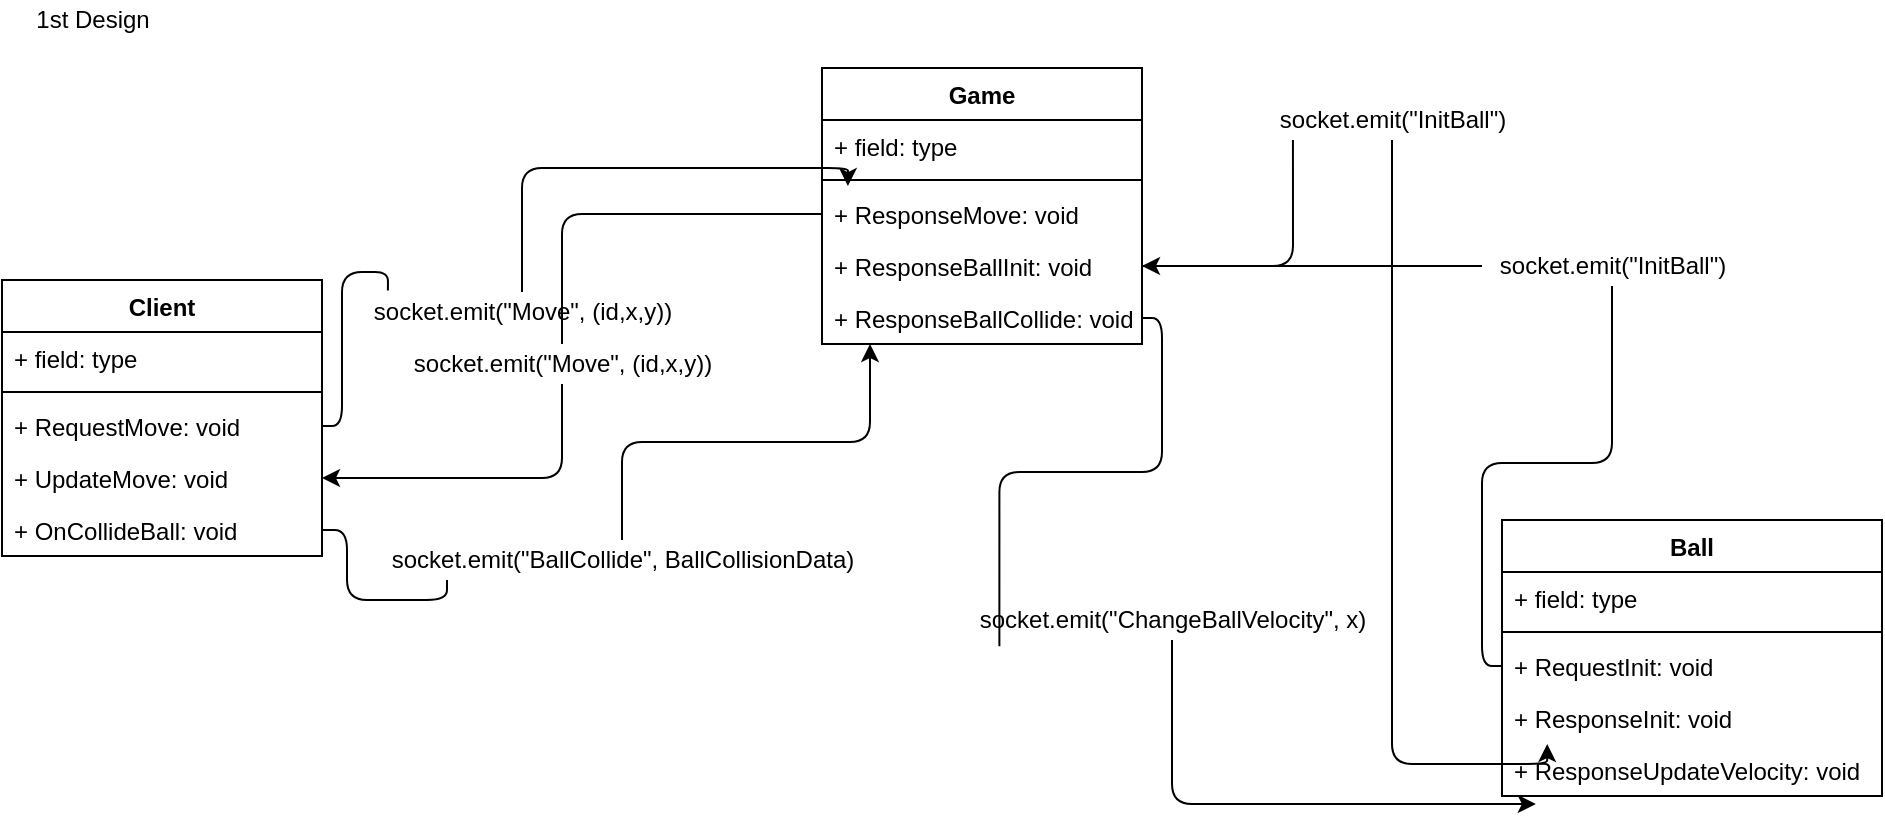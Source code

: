 <mxfile>
    <diagram id="Ae2SCW-RwxNat80h3gMZ" name="Page-1">
        <mxGraphModel dx="1113" dy="620" grid="1" gridSize="10" guides="1" tooltips="1" connect="1" arrows="1" fold="1" page="1" pageScale="1" pageWidth="850" pageHeight="1100" math="0" shadow="0">
            <root>
                <mxCell id="0"/>
                <mxCell id="1" parent="0"/>
                <mxCell id="12" value="Client" style="swimlane;fontStyle=1;align=center;verticalAlign=top;childLayout=stackLayout;horizontal=1;startSize=26;horizontalStack=0;resizeParent=1;resizeParentMax=0;resizeLast=0;collapsible=1;marginBottom=0;" vertex="1" parent="1">
                    <mxGeometry x="10" y="150" width="160" height="138" as="geometry"/>
                </mxCell>
                <mxCell id="13" value="+ field: type" style="text;strokeColor=none;fillColor=none;align=left;verticalAlign=top;spacingLeft=4;spacingRight=4;overflow=hidden;rotatable=0;points=[[0,0.5],[1,0.5]];portConstraint=eastwest;" vertex="1" parent="12">
                    <mxGeometry y="26" width="160" height="26" as="geometry"/>
                </mxCell>
                <mxCell id="14" value="" style="line;strokeWidth=1;fillColor=none;align=left;verticalAlign=middle;spacingTop=-1;spacingLeft=3;spacingRight=3;rotatable=0;labelPosition=right;points=[];portConstraint=eastwest;" vertex="1" parent="12">
                    <mxGeometry y="52" width="160" height="8" as="geometry"/>
                </mxCell>
                <mxCell id="15" value="+ RequestMove: void" style="text;strokeColor=none;fillColor=none;align=left;verticalAlign=top;spacingLeft=4;spacingRight=4;overflow=hidden;rotatable=0;points=[[0,0.5],[1,0.5]];portConstraint=eastwest;" vertex="1" parent="12">
                    <mxGeometry y="60" width="160" height="26" as="geometry"/>
                </mxCell>
                <mxCell id="16" value="+ UpdateMove: void" style="text;strokeColor=none;fillColor=none;align=left;verticalAlign=top;spacingLeft=4;spacingRight=4;overflow=hidden;rotatable=0;points=[[0,0.5],[1,0.5]];portConstraint=eastwest;" vertex="1" parent="12">
                    <mxGeometry y="86" width="160" height="26" as="geometry"/>
                </mxCell>
                <mxCell id="40" value="+ OnCollideBall: void" style="text;strokeColor=none;fillColor=none;align=left;verticalAlign=top;spacingLeft=4;spacingRight=4;overflow=hidden;rotatable=0;points=[[0,0.5],[1,0.5]];portConstraint=eastwest;" vertex="1" parent="12">
                    <mxGeometry y="112" width="160" height="26" as="geometry"/>
                </mxCell>
                <mxCell id="17" value="Game" style="swimlane;fontStyle=1;align=center;verticalAlign=top;childLayout=stackLayout;horizontal=1;startSize=26;horizontalStack=0;resizeParent=1;resizeParentMax=0;resizeLast=0;collapsible=1;marginBottom=0;" vertex="1" parent="1">
                    <mxGeometry x="420" y="44" width="160" height="138" as="geometry"/>
                </mxCell>
                <mxCell id="18" value="+ field: type" style="text;strokeColor=none;fillColor=none;align=left;verticalAlign=top;spacingLeft=4;spacingRight=4;overflow=hidden;rotatable=0;points=[[0,0.5],[1,0.5]];portConstraint=eastwest;" vertex="1" parent="17">
                    <mxGeometry y="26" width="160" height="26" as="geometry"/>
                </mxCell>
                <mxCell id="19" value="" style="line;strokeWidth=1;fillColor=none;align=left;verticalAlign=middle;spacingTop=-1;spacingLeft=3;spacingRight=3;rotatable=0;labelPosition=right;points=[];portConstraint=eastwest;" vertex="1" parent="17">
                    <mxGeometry y="52" width="160" height="8" as="geometry"/>
                </mxCell>
                <mxCell id="20" value="+ ResponseMove: void" style="text;strokeColor=none;fillColor=none;align=left;verticalAlign=top;spacingLeft=4;spacingRight=4;overflow=hidden;rotatable=0;points=[[0,0.5],[1,0.5]];portConstraint=eastwest;" vertex="1" parent="17">
                    <mxGeometry y="60" width="160" height="26" as="geometry"/>
                </mxCell>
                <mxCell id="29" value="+ ResponseBallInit: void" style="text;strokeColor=none;fillColor=none;align=left;verticalAlign=top;spacingLeft=4;spacingRight=4;overflow=hidden;rotatable=0;points=[[0,0.5],[1,0.5]];portConstraint=eastwest;" vertex="1" parent="17">
                    <mxGeometry y="86" width="160" height="26" as="geometry"/>
                </mxCell>
                <mxCell id="41" value="+ ResponseBallCollide: void" style="text;strokeColor=none;fillColor=none;align=left;verticalAlign=top;spacingLeft=4;spacingRight=4;overflow=hidden;rotatable=0;points=[[0,0.5],[1,0.5]];portConstraint=eastwest;" vertex="1" parent="17">
                    <mxGeometry y="112" width="160" height="26" as="geometry"/>
                </mxCell>
                <mxCell id="21" style="edgeStyle=orthogonalEdgeStyle;html=1;entryX=0.081;entryY=-0.038;entryDx=0;entryDy=0;entryPerimeter=0;startArrow=none;" edge="1" parent="1" source="22" target="20">
                    <mxGeometry relative="1" as="geometry"/>
                </mxCell>
                <mxCell id="23" style="edgeStyle=orthogonalEdgeStyle;html=1;startArrow=none;" edge="1" parent="1" source="24" target="16">
                    <mxGeometry relative="1" as="geometry"/>
                </mxCell>
                <mxCell id="25" value="Ball" style="swimlane;fontStyle=1;align=center;verticalAlign=top;childLayout=stackLayout;horizontal=1;startSize=26;horizontalStack=0;resizeParent=1;resizeParentMax=0;resizeLast=0;collapsible=1;marginBottom=0;" vertex="1" parent="1">
                    <mxGeometry x="760" y="270" width="190" height="138" as="geometry"/>
                </mxCell>
                <mxCell id="26" value="+ field: type" style="text;strokeColor=none;fillColor=none;align=left;verticalAlign=top;spacingLeft=4;spacingRight=4;overflow=hidden;rotatable=0;points=[[0,0.5],[1,0.5]];portConstraint=eastwest;" vertex="1" parent="25">
                    <mxGeometry y="26" width="190" height="26" as="geometry"/>
                </mxCell>
                <mxCell id="27" value="" style="line;strokeWidth=1;fillColor=none;align=left;verticalAlign=middle;spacingTop=-1;spacingLeft=3;spacingRight=3;rotatable=0;labelPosition=right;points=[];portConstraint=eastwest;" vertex="1" parent="25">
                    <mxGeometry y="52" width="190" height="8" as="geometry"/>
                </mxCell>
                <mxCell id="28" value="+ RequestInit: void" style="text;strokeColor=none;fillColor=none;align=left;verticalAlign=top;spacingLeft=4;spacingRight=4;overflow=hidden;rotatable=0;points=[[0,0.5],[1,0.5]];portConstraint=eastwest;" vertex="1" parent="25">
                    <mxGeometry y="60" width="190" height="26" as="geometry"/>
                </mxCell>
                <mxCell id="30" value="+ ResponseInit: void" style="text;strokeColor=none;fillColor=none;align=left;verticalAlign=top;spacingLeft=4;spacingRight=4;overflow=hidden;rotatable=0;points=[[0,0.5],[1,0.5]];portConstraint=eastwest;" vertex="1" parent="25">
                    <mxGeometry y="86" width="190" height="26" as="geometry"/>
                </mxCell>
                <mxCell id="39" value="+ ResponseUpdateVelocity: void" style="text;strokeColor=none;fillColor=none;align=left;verticalAlign=top;spacingLeft=4;spacingRight=4;overflow=hidden;rotatable=0;points=[[0,0.5],[1,0.5]];portConstraint=eastwest;" vertex="1" parent="25">
                    <mxGeometry y="112" width="190" height="26" as="geometry"/>
                </mxCell>
                <mxCell id="31" style="edgeStyle=orthogonalEdgeStyle;html=1;startArrow=none;" edge="1" parent="1" source="32" target="29">
                    <mxGeometry relative="1" as="geometry"/>
                </mxCell>
                <mxCell id="33" style="edgeStyle=orthogonalEdgeStyle;html=1;entryX=0.119;entryY=1;entryDx=0;entryDy=0;entryPerimeter=0;startArrow=none;" edge="1" parent="1" source="34" target="30">
                    <mxGeometry relative="1" as="geometry"/>
                </mxCell>
                <mxCell id="34" value="socket.emit(&quot;InitBall&quot;)" style="text;html=1;align=center;verticalAlign=middle;resizable=0;points=[];autosize=1;strokeColor=none;fillColor=none;" vertex="1" parent="1">
                    <mxGeometry x="640" y="60" width="130" height="20" as="geometry"/>
                </mxCell>
                <mxCell id="35" value="" style="edgeStyle=orthogonalEdgeStyle;html=1;entryX=0.119;entryY=1;entryDx=0;entryDy=0;entryPerimeter=0;endArrow=none;" edge="1" parent="1" source="29" target="34">
                    <mxGeometry relative="1" as="geometry">
                        <mxPoint x="508.763" y="222" as="sourcePoint"/>
                        <mxPoint x="699.04" y="308" as="targetPoint"/>
                    </mxGeometry>
                </mxCell>
                <mxCell id="32" value="socket.emit(&quot;InitBall&quot;)" style="text;html=1;align=center;verticalAlign=middle;resizable=0;points=[];autosize=1;strokeColor=none;fillColor=none;" vertex="1" parent="1">
                    <mxGeometry x="750" y="133" width="130" height="20" as="geometry"/>
                </mxCell>
                <mxCell id="36" value="" style="edgeStyle=orthogonalEdgeStyle;html=1;endArrow=none;" edge="1" parent="1" source="28" target="32">
                    <mxGeometry relative="1" as="geometry">
                        <mxPoint x="719.054" y="270" as="sourcePoint"/>
                        <mxPoint x="530.946" y="222" as="targetPoint"/>
                    </mxGeometry>
                </mxCell>
                <mxCell id="22" value="socket.emit(&quot;Move&quot;, (id,x,y))" style="text;html=1;align=center;verticalAlign=middle;resizable=0;points=[];autosize=1;strokeColor=none;fillColor=none;" vertex="1" parent="1">
                    <mxGeometry x="190" y="156" width="160" height="20" as="geometry"/>
                </mxCell>
                <mxCell id="37" value="" style="edgeStyle=orthogonalEdgeStyle;html=1;entryX=0.081;entryY=-0.038;entryDx=0;entryDy=0;entryPerimeter=0;endArrow=none;" edge="1" parent="1" source="15" target="22">
                    <mxGeometry relative="1" as="geometry">
                        <mxPoint x="146.893" y="210" as="sourcePoint"/>
                        <mxPoint x="402.96" y="139.012" as="targetPoint"/>
                    </mxGeometry>
                </mxCell>
                <mxCell id="24" value="socket.emit(&quot;Move&quot;, (id,x,y))" style="text;html=1;align=center;verticalAlign=middle;resizable=0;points=[];autosize=1;strokeColor=none;fillColor=none;" vertex="1" parent="1">
                    <mxGeometry x="210" y="182" width="160" height="20" as="geometry"/>
                </mxCell>
                <mxCell id="38" value="" style="edgeStyle=orthogonalEdgeStyle;html=1;endArrow=none;" edge="1" parent="1" source="20" target="24">
                    <mxGeometry relative="1" as="geometry">
                        <mxPoint x="419.896" y="166" as="sourcePoint"/>
                        <mxPoint x="150.104" y="236" as="targetPoint"/>
                    </mxGeometry>
                </mxCell>
                <mxCell id="42" value="1st Design" style="text;html=1;align=center;verticalAlign=middle;resizable=0;points=[];autosize=1;strokeColor=none;fillColor=none;" vertex="1" parent="1">
                    <mxGeometry x="20" y="10" width="70" height="20" as="geometry"/>
                </mxCell>
                <mxCell id="44" style="edgeStyle=orthogonalEdgeStyle;html=1;entryX=0.15;entryY=1;entryDx=0;entryDy=0;entryPerimeter=0;startArrow=none;" edge="1" parent="1" source="46" target="41">
                    <mxGeometry relative="1" as="geometry"/>
                </mxCell>
                <mxCell id="46" value="socket.emit(&quot;BallCollide&quot;, BallCollisionData)" style="text;html=1;align=center;verticalAlign=middle;resizable=0;points=[];autosize=1;strokeColor=none;fillColor=none;" vertex="1" parent="1">
                    <mxGeometry x="195" y="280" width="250" height="20" as="geometry"/>
                </mxCell>
                <mxCell id="47" value="" style="edgeStyle=orthogonalEdgeStyle;html=1;entryX=0.15;entryY=1;entryDx=0;entryDy=0;entryPerimeter=0;endArrow=none;" edge="1" parent="1" source="40" target="46">
                    <mxGeometry relative="1" as="geometry">
                        <mxPoint x="170" y="275" as="sourcePoint"/>
                        <mxPoint x="444" y="182" as="targetPoint"/>
                    </mxGeometry>
                </mxCell>
                <mxCell id="48" style="edgeStyle=orthogonalEdgeStyle;html=1;entryX=0.089;entryY=1.154;entryDx=0;entryDy=0;entryPerimeter=0;startArrow=none;" edge="1" parent="1" source="49" target="39">
                    <mxGeometry relative="1" as="geometry"/>
                </mxCell>
                <mxCell id="49" value="socket.emit(&quot;ChangeBallVelocity&quot;, x)" style="text;html=1;align=center;verticalAlign=middle;resizable=0;points=[];autosize=1;strokeColor=none;fillColor=none;" vertex="1" parent="1">
                    <mxGeometry x="490" y="310" width="210" height="20" as="geometry"/>
                </mxCell>
                <mxCell id="50" value="" style="edgeStyle=orthogonalEdgeStyle;html=1;entryX=0.089;entryY=1.154;entryDx=0;entryDy=0;entryPerimeter=0;endArrow=none;" edge="1" parent="1" source="41" target="49">
                    <mxGeometry relative="1" as="geometry">
                        <mxPoint x="580" y="169" as="sourcePoint"/>
                        <mxPoint x="776.91" y="412.004" as="targetPoint"/>
                    </mxGeometry>
                </mxCell>
            </root>
        </mxGraphModel>
    </diagram>
</mxfile>
